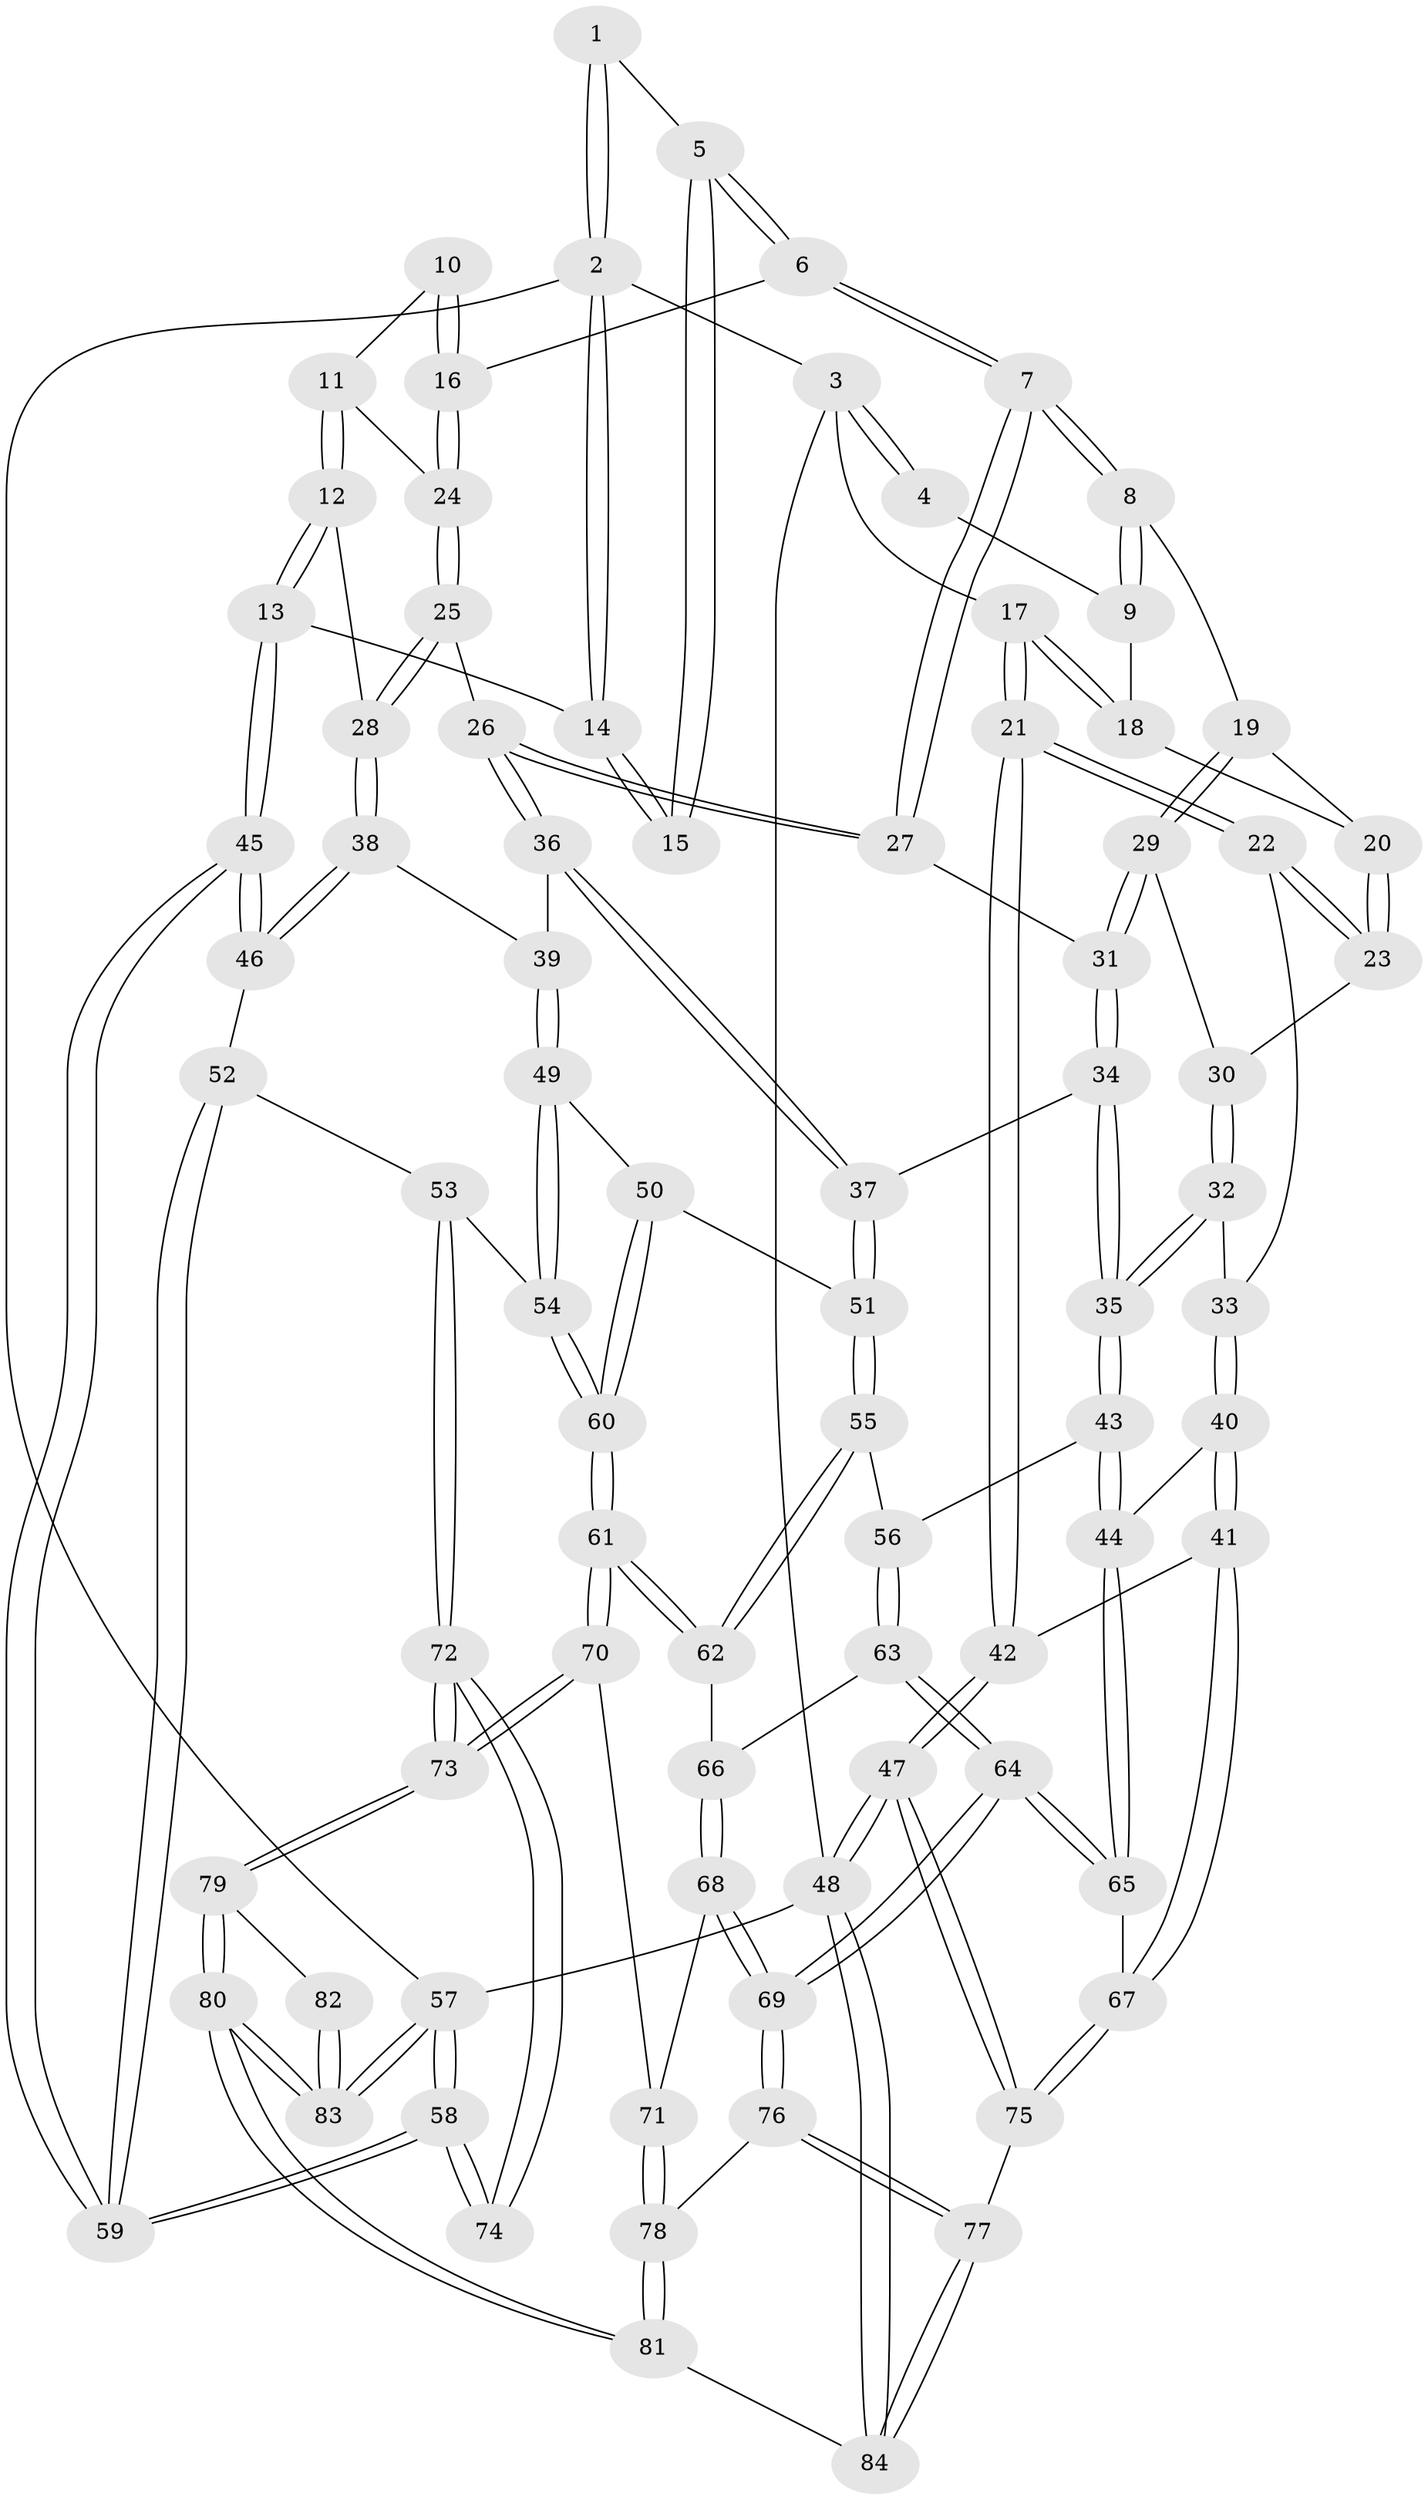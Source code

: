 // Generated by graph-tools (version 1.1) at 2025/03/03/09/25 03:03:16]
// undirected, 84 vertices, 207 edges
graph export_dot {
graph [start="1"]
  node [color=gray90,style=filled];
  1 [pos="+0.590518617152591+0"];
  2 [pos="+1+0"];
  3 [pos="+0+0"];
  4 [pos="+0.4612690124368146+0"];
  5 [pos="+0.6071411025641797+0"];
  6 [pos="+0.5984038407327656+0.05403979876560018"];
  7 [pos="+0.5431204642221541+0.2135340048817725"];
  8 [pos="+0.5405746169847931+0.21346001720522187"];
  9 [pos="+0.3493068654941414+0.08453771583908458"];
  10 [pos="+0.8210739350325913+0.08798733016156232"];
  11 [pos="+0.9084109699263314+0.16992621155591162"];
  12 [pos="+1+0.25641126700533184"];
  13 [pos="+1+0.2356742574088955"];
  14 [pos="+1+0"];
  15 [pos="+0.8205709994025069+0.08236869940375784"];
  16 [pos="+0.7747525831836863+0.19783166534305754"];
  17 [pos="+0+0"];
  18 [pos="+0.3227377332132176+0.10996867870365169"];
  19 [pos="+0.3723232097346284+0.24872344168884866"];
  20 [pos="+0.3106263877093328+0.14209551272595183"];
  21 [pos="+0+0.09494916684190517"];
  22 [pos="+0+0.1685028628929765"];
  23 [pos="+0.13926298068404824+0.20844798135445294"];
  24 [pos="+0.7749047349621612+0.1985990452866824"];
  25 [pos="+0.7651798054381993+0.3158454715142241"];
  26 [pos="+0.5991096044122226+0.31647973358639675"];
  27 [pos="+0.5779241409367971+0.2848307656245613"];
  28 [pos="+0.8408495716242963+0.36661996746937503"];
  29 [pos="+0.3259243273283435+0.32419133391850763"];
  30 [pos="+0.2664699003697752+0.316840050280309"];
  31 [pos="+0.3505786560652133+0.37196612744170204"];
  32 [pos="+0.1960030650015206+0.40968988103993914"];
  33 [pos="+0.1559064951658134+0.408509481130547"];
  34 [pos="+0.3551357543512165+0.38874542240857235"];
  35 [pos="+0.27941546102732195+0.5186113993256573"];
  36 [pos="+0.5888262813064802+0.3468317834712845"];
  37 [pos="+0.5020845888605774+0.46124280977316"];
  38 [pos="+0.8317993968565487+0.44087867624765026"];
  39 [pos="+0.6800436366601434+0.5046737990384638"];
  40 [pos="+0.07270224056891693+0.5610494425096668"];
  41 [pos="+0+0.5793125091917216"];
  42 [pos="+0+0.5487752618332872"];
  43 [pos="+0.27855014612871554+0.5384524226751783"];
  44 [pos="+0.1830579765215565+0.5804820274762289"];
  45 [pos="+1+0.6476668857164206"];
  46 [pos="+0.8436900912517487+0.4835474570622329"];
  47 [pos="+0+0.9808502793253119"];
  48 [pos="+0+1"];
  49 [pos="+0.658128119499598+0.5558733635949167"];
  50 [pos="+0.5681302350874513+0.5467660141697699"];
  51 [pos="+0.5010808313557006+0.49771559703525864"];
  52 [pos="+0.8203921382786753+0.5822566895447657"];
  53 [pos="+0.7828625627100482+0.6598848739962058"];
  54 [pos="+0.6858556980425172+0.602798294811075"];
  55 [pos="+0.4420591163703814+0.5607352968707741"];
  56 [pos="+0.3306131102401406+0.5752422613991184"];
  57 [pos="+1+1"];
  58 [pos="+1+0.7447496985020949"];
  59 [pos="+1+0.6584683467059219"];
  60 [pos="+0.5614456397046677+0.6991402599651985"];
  61 [pos="+0.5601971766620635+0.7015322490615014"];
  62 [pos="+0.4684411386000532+0.6368355094020502"];
  63 [pos="+0.33338112942920817+0.6469874823048012"];
  64 [pos="+0.2504285985840251+0.8017850775227963"];
  65 [pos="+0.2197017367972893+0.7753697953655698"];
  66 [pos="+0.41384260360967035+0.703146491548446"];
  67 [pos="+0.09527268517487474+0.7507312938422414"];
  68 [pos="+0.4242657813385282+0.769856157523755"];
  69 [pos="+0.2728029507354418+0.850278364685738"];
  70 [pos="+0.5677223844573422+0.7696028936726017"];
  71 [pos="+0.5404298946131196+0.791396804685277"];
  72 [pos="+0.7910071769641748+0.6956693850328275"];
  73 [pos="+0.7200139956309496+0.7988807890219266"];
  74 [pos="+1+0.7536086662191582"];
  75 [pos="+0.0171553945552062+0.8681316545283547"];
  76 [pos="+0.27174877403976877+0.8696120777255361"];
  77 [pos="+0.25223519719099546+0.9573106027097357"];
  78 [pos="+0.5221979546337826+0.8811983638573839"];
  79 [pos="+0.7542770523025779+0.9215470336584859"];
  80 [pos="+0.7493567303488853+1"];
  81 [pos="+0.5511613701485605+1"];
  82 [pos="+0.9188556641267542+0.8312303557811231"];
  83 [pos="+0.8413195792230794+1"];
  84 [pos="+0.28716745598021515+1"];
  1 -- 2;
  1 -- 2;
  1 -- 5;
  2 -- 3;
  2 -- 14;
  2 -- 14;
  2 -- 57;
  3 -- 4;
  3 -- 4;
  3 -- 17;
  3 -- 48;
  4 -- 9;
  5 -- 6;
  5 -- 6;
  5 -- 15;
  5 -- 15;
  6 -- 7;
  6 -- 7;
  6 -- 16;
  7 -- 8;
  7 -- 8;
  7 -- 27;
  7 -- 27;
  8 -- 9;
  8 -- 9;
  8 -- 19;
  9 -- 18;
  10 -- 11;
  10 -- 16;
  10 -- 16;
  11 -- 12;
  11 -- 12;
  11 -- 24;
  12 -- 13;
  12 -- 13;
  12 -- 28;
  13 -- 14;
  13 -- 45;
  13 -- 45;
  14 -- 15;
  14 -- 15;
  16 -- 24;
  16 -- 24;
  17 -- 18;
  17 -- 18;
  17 -- 21;
  17 -- 21;
  18 -- 20;
  19 -- 20;
  19 -- 29;
  19 -- 29;
  20 -- 23;
  20 -- 23;
  21 -- 22;
  21 -- 22;
  21 -- 42;
  21 -- 42;
  22 -- 23;
  22 -- 23;
  22 -- 33;
  23 -- 30;
  24 -- 25;
  24 -- 25;
  25 -- 26;
  25 -- 28;
  25 -- 28;
  26 -- 27;
  26 -- 27;
  26 -- 36;
  26 -- 36;
  27 -- 31;
  28 -- 38;
  28 -- 38;
  29 -- 30;
  29 -- 31;
  29 -- 31;
  30 -- 32;
  30 -- 32;
  31 -- 34;
  31 -- 34;
  32 -- 33;
  32 -- 35;
  32 -- 35;
  33 -- 40;
  33 -- 40;
  34 -- 35;
  34 -- 35;
  34 -- 37;
  35 -- 43;
  35 -- 43;
  36 -- 37;
  36 -- 37;
  36 -- 39;
  37 -- 51;
  37 -- 51;
  38 -- 39;
  38 -- 46;
  38 -- 46;
  39 -- 49;
  39 -- 49;
  40 -- 41;
  40 -- 41;
  40 -- 44;
  41 -- 42;
  41 -- 67;
  41 -- 67;
  42 -- 47;
  42 -- 47;
  43 -- 44;
  43 -- 44;
  43 -- 56;
  44 -- 65;
  44 -- 65;
  45 -- 46;
  45 -- 46;
  45 -- 59;
  45 -- 59;
  46 -- 52;
  47 -- 48;
  47 -- 48;
  47 -- 75;
  47 -- 75;
  48 -- 84;
  48 -- 84;
  48 -- 57;
  49 -- 50;
  49 -- 54;
  49 -- 54;
  50 -- 51;
  50 -- 60;
  50 -- 60;
  51 -- 55;
  51 -- 55;
  52 -- 53;
  52 -- 59;
  52 -- 59;
  53 -- 54;
  53 -- 72;
  53 -- 72;
  54 -- 60;
  54 -- 60;
  55 -- 56;
  55 -- 62;
  55 -- 62;
  56 -- 63;
  56 -- 63;
  57 -- 58;
  57 -- 58;
  57 -- 83;
  57 -- 83;
  58 -- 59;
  58 -- 59;
  58 -- 74;
  58 -- 74;
  60 -- 61;
  60 -- 61;
  61 -- 62;
  61 -- 62;
  61 -- 70;
  61 -- 70;
  62 -- 66;
  63 -- 64;
  63 -- 64;
  63 -- 66;
  64 -- 65;
  64 -- 65;
  64 -- 69;
  64 -- 69;
  65 -- 67;
  66 -- 68;
  66 -- 68;
  67 -- 75;
  67 -- 75;
  68 -- 69;
  68 -- 69;
  68 -- 71;
  69 -- 76;
  69 -- 76;
  70 -- 71;
  70 -- 73;
  70 -- 73;
  71 -- 78;
  71 -- 78;
  72 -- 73;
  72 -- 73;
  72 -- 74;
  72 -- 74;
  73 -- 79;
  73 -- 79;
  75 -- 77;
  76 -- 77;
  76 -- 77;
  76 -- 78;
  77 -- 84;
  77 -- 84;
  78 -- 81;
  78 -- 81;
  79 -- 80;
  79 -- 80;
  79 -- 82;
  80 -- 81;
  80 -- 81;
  80 -- 83;
  80 -- 83;
  81 -- 84;
  82 -- 83;
  82 -- 83;
}
